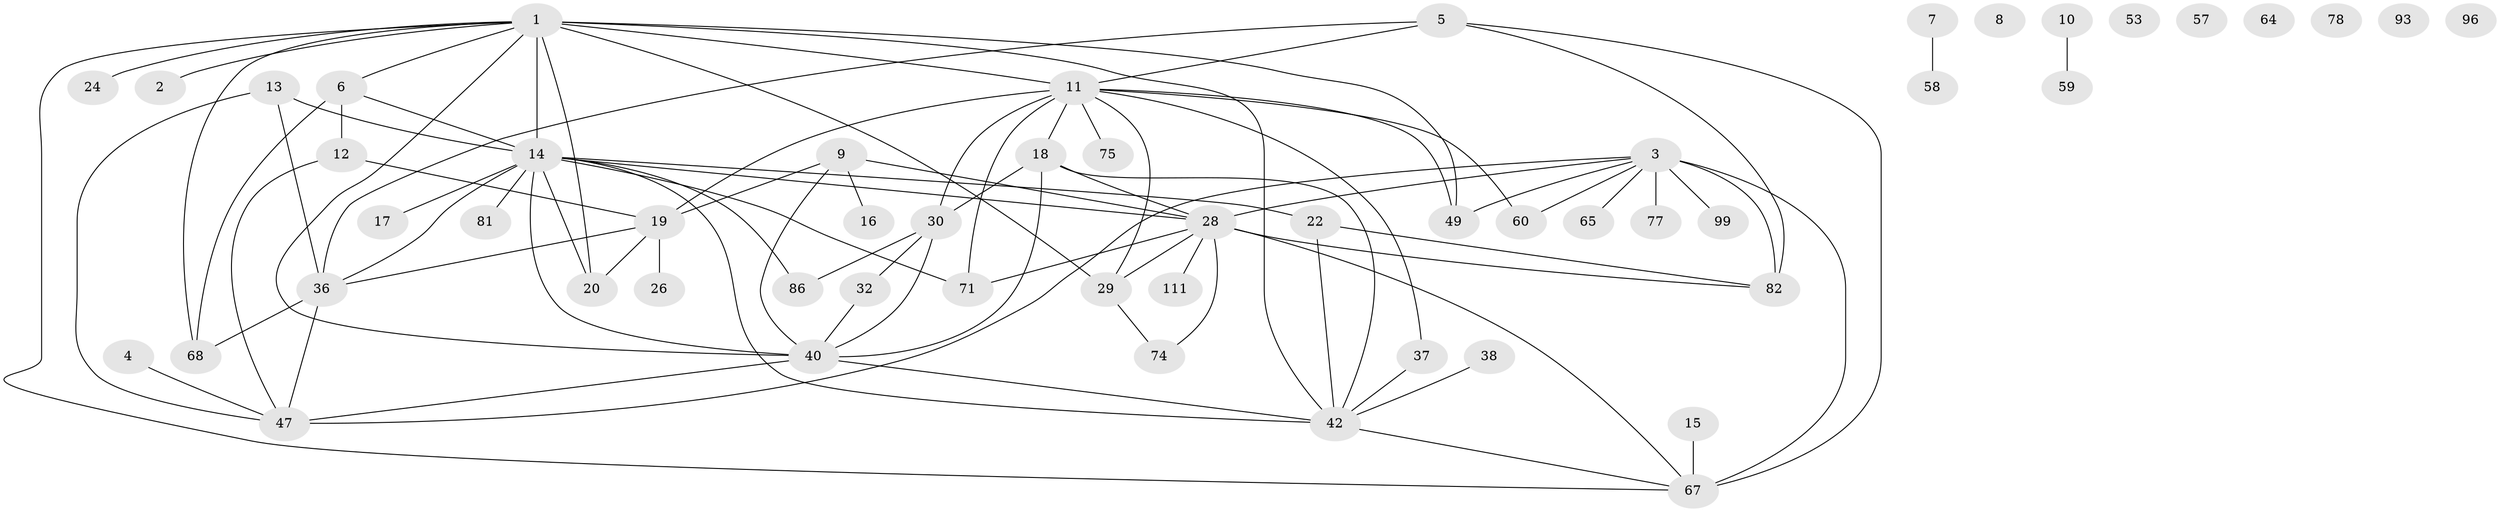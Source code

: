 // original degree distribution, {7: 0.018018018018018018, 1: 0.2072072072072072, 4: 0.14414414414414414, 5: 0.09009009009009009, 0: 0.06306306306306306, 2: 0.22522522522522523, 3: 0.22522522522522523, 6: 0.009009009009009009, 8: 0.018018018018018018}
// Generated by graph-tools (version 1.1) at 2025/13/03/09/25 04:13:09]
// undirected, 55 vertices, 87 edges
graph export_dot {
graph [start="1"]
  node [color=gray90,style=filled];
  1 [super="+25+21+50"];
  2;
  3 [super="+51+27"];
  4;
  5;
  6 [super="+44+45"];
  7;
  8;
  9 [super="+23"];
  10 [super="+90"];
  11 [super="+43+33"];
  12 [super="+83"];
  13 [super="+73"];
  14 [super="+101+97+48+70"];
  15;
  16;
  17;
  18;
  19 [super="+105+31"];
  20;
  22 [super="+63"];
  24;
  26 [super="+104"];
  28 [super="+61+34"];
  29 [super="+100+102"];
  30 [super="+66+79"];
  32 [super="+35"];
  36 [super="+39"];
  37;
  38;
  40 [super="+103"];
  42 [super="+52+85"];
  47 [super="+62+56"];
  49;
  53;
  57;
  58 [super="+80"];
  59 [super="+72"];
  60;
  64;
  65;
  67 [super="+89+76"];
  68;
  71 [super="+87"];
  74;
  75;
  77;
  78;
  81;
  82 [super="+92"];
  86;
  93;
  96;
  99;
  111;
  1 -- 20;
  1 -- 24;
  1 -- 42 [weight=2];
  1 -- 68;
  1 -- 29;
  1 -- 14;
  1 -- 49;
  1 -- 67;
  1 -- 6;
  1 -- 11;
  1 -- 40;
  1 -- 2;
  3 -- 65;
  3 -- 77;
  3 -- 82 [weight=2];
  3 -- 28;
  3 -- 47;
  3 -- 99;
  3 -- 67 [weight=2];
  3 -- 60;
  3 -- 49;
  4 -- 47;
  5 -- 11;
  5 -- 36;
  5 -- 82;
  5 -- 67;
  6 -- 14 [weight=2];
  6 -- 68;
  6 -- 12;
  7 -- 58;
  9 -- 16;
  9 -- 19;
  9 -- 40;
  9 -- 28;
  10 -- 59;
  11 -- 18;
  11 -- 60;
  11 -- 37;
  11 -- 71;
  11 -- 75;
  11 -- 49;
  11 -- 19;
  11 -- 29;
  11 -- 30 [weight=2];
  12 -- 19;
  12 -- 47;
  13 -- 14;
  13 -- 36;
  13 -- 47;
  14 -- 81;
  14 -- 17;
  14 -- 20;
  14 -- 40;
  14 -- 42;
  14 -- 86;
  14 -- 28;
  14 -- 36;
  14 -- 71;
  14 -- 22;
  15 -- 67;
  18 -- 28;
  18 -- 42;
  18 -- 40;
  18 -- 30;
  19 -- 20;
  19 -- 26;
  19 -- 36;
  22 -- 82;
  22 -- 42;
  28 -- 74;
  28 -- 82;
  28 -- 111;
  28 -- 71;
  28 -- 29;
  28 -- 67;
  29 -- 74;
  30 -- 32;
  30 -- 86;
  30 -- 40;
  32 -- 40;
  36 -- 68;
  36 -- 47;
  37 -- 42;
  38 -- 42;
  40 -- 42;
  40 -- 47;
  42 -- 67;
}
